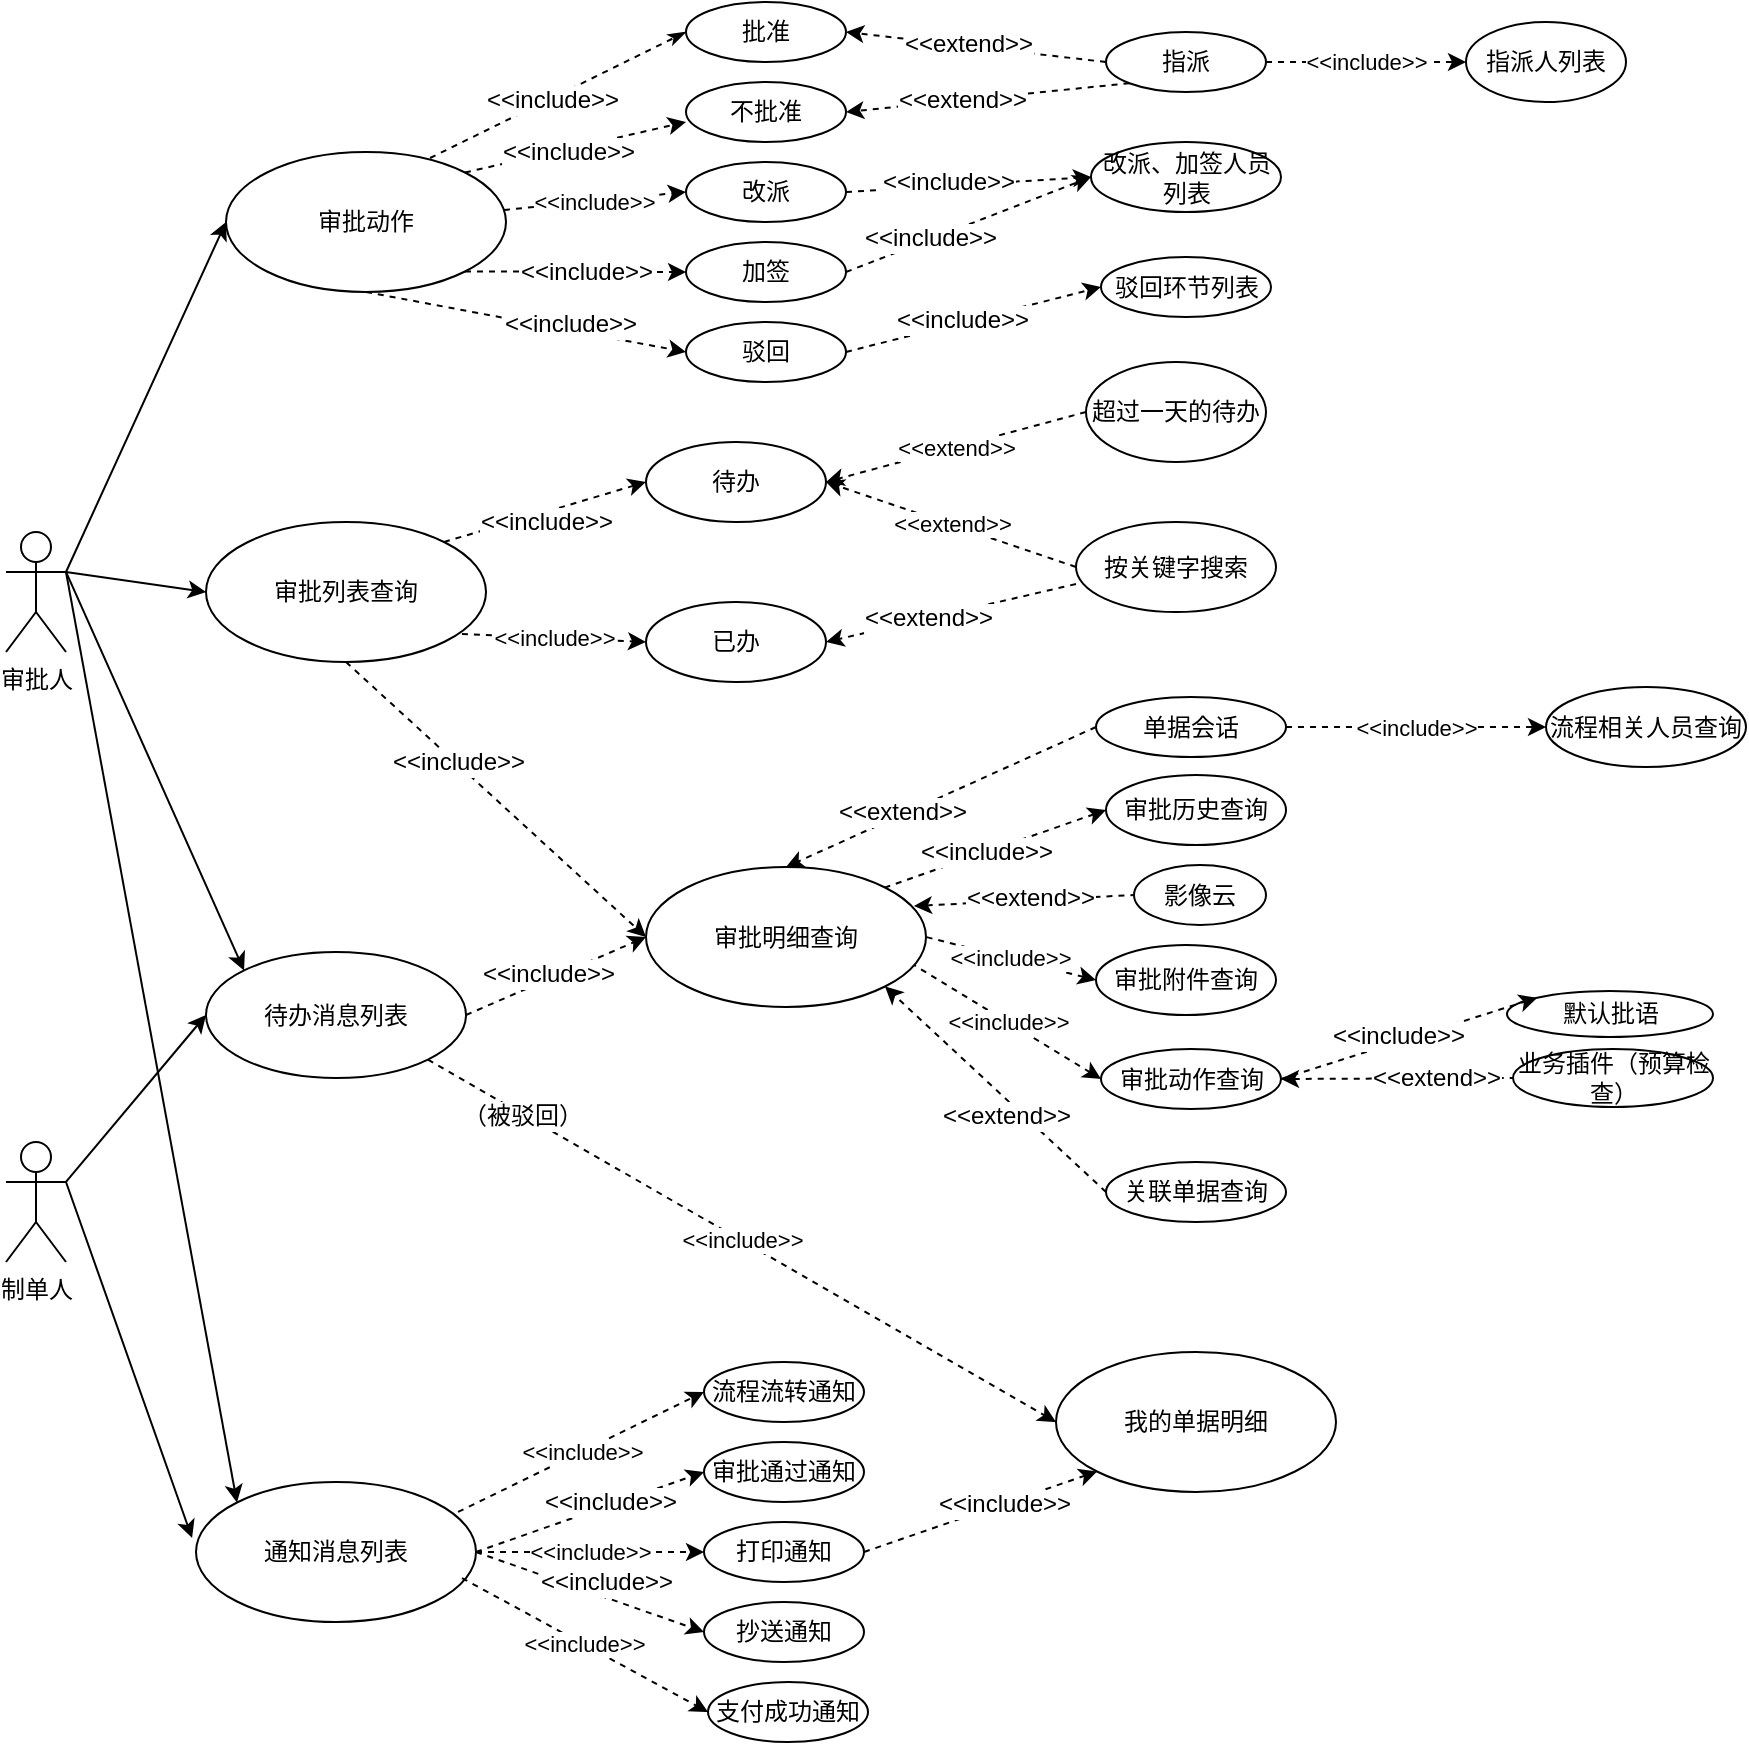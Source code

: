<mxfile version="10.9.0" type="github"><diagram id="UgguKXTJ0CuWXtZt0lWa" name="第 1 页"><mxGraphModel dx="871" dy="521" grid="1" gridSize="10" guides="1" tooltips="1" connect="1" arrows="1" fold="1" page="1" pageScale="1" pageWidth="1169" pageHeight="1654" math="0" shadow="0"><root><mxCell id="0"/><mxCell id="1" parent="0"/><mxCell id="1ihIOpJyxMMIVVrJ6Hi1-26" value="审批人" style="shape=umlActor;verticalLabelPosition=bottom;labelBackgroundColor=#ffffff;verticalAlign=top;html=1;" vertex="1" parent="1"><mxGeometry x="215" y="525" width="30" height="60" as="geometry"/></mxCell><mxCell id="1ihIOpJyxMMIVVrJ6Hi1-27" value="审批动作&lt;br&gt;" style="ellipse;whiteSpace=wrap;html=1;" vertex="1" parent="1"><mxGeometry x="325" y="335" width="140" height="70" as="geometry"/></mxCell><mxCell id="1ihIOpJyxMMIVVrJ6Hi1-32" value="批准&lt;br&gt;" style="ellipse;whiteSpace=wrap;html=1;" vertex="1" parent="1"><mxGeometry x="555" y="260" width="80" height="30" as="geometry"/></mxCell><mxCell id="1ihIOpJyxMMIVVrJ6Hi1-36" value="不批准&lt;br&gt;" style="ellipse;whiteSpace=wrap;html=1;" vertex="1" parent="1"><mxGeometry x="555" y="300" width="80" height="30" as="geometry"/></mxCell><mxCell id="1ihIOpJyxMMIVVrJ6Hi1-37" value="改派&lt;br&gt;" style="ellipse;whiteSpace=wrap;html=1;" vertex="1" parent="1"><mxGeometry x="555" y="340" width="80" height="30" as="geometry"/></mxCell><mxCell id="1ihIOpJyxMMIVVrJ6Hi1-38" value="加签&lt;br&gt;" style="ellipse;whiteSpace=wrap;html=1;" vertex="1" parent="1"><mxGeometry x="555" y="380" width="80" height="30" as="geometry"/></mxCell><mxCell id="1ihIOpJyxMMIVVrJ6Hi1-39" value="驳回&lt;br&gt;" style="ellipse;whiteSpace=wrap;html=1;" vertex="1" parent="1"><mxGeometry x="555" y="420" width="80" height="30" as="geometry"/></mxCell><mxCell id="1ihIOpJyxMMIVVrJ6Hi1-46" value="" style="endArrow=classic;html=1;strokeColor=#000000;entryX=0;entryY=0.5;entryDx=0;entryDy=0;exitX=1;exitY=0.333;exitDx=0;exitDy=0;exitPerimeter=0;" edge="1" parent="1" source="1ihIOpJyxMMIVVrJ6Hi1-26" target="1ihIOpJyxMMIVVrJ6Hi1-27"><mxGeometry width="50" height="50" relative="1" as="geometry"><mxPoint x="245" y="450" as="sourcePoint"/><mxPoint x="345" y="340" as="targetPoint"/></mxGeometry></mxCell><mxCell id="1ihIOpJyxMMIVVrJ6Hi1-48" value="" style="endArrow=classicThin;dashed=1;html=1;strokeColor=#000000;exitX=0.729;exitY=0.043;exitDx=0;exitDy=0;exitPerimeter=0;entryX=0;entryY=0.5;entryDx=0;entryDy=0;endFill=1;" edge="1" parent="1" source="1ihIOpJyxMMIVVrJ6Hi1-27" target="1ihIOpJyxMMIVVrJ6Hi1-32"><mxGeometry width="50" height="50" relative="1" as="geometry"><mxPoint x="485" y="325" as="sourcePoint"/><mxPoint x="535" y="275" as="targetPoint"/></mxGeometry></mxCell><mxCell id="1ihIOpJyxMMIVVrJ6Hi1-49" value="&amp;lt;&amp;lt;include&amp;gt;&amp;gt;" style="text;html=1;resizable=0;points=[];align=center;verticalAlign=middle;labelBackgroundColor=#ffffff;" vertex="1" connectable="0" parent="1ihIOpJyxMMIVVrJ6Hi1-48"><mxGeometry x="-0.054" y="-1" relative="1" as="geometry"><mxPoint as="offset"/></mxGeometry></mxCell><mxCell id="1ihIOpJyxMMIVVrJ6Hi1-53" value="" style="endArrow=classic;dashed=1;html=1;strokeColor=#000000;exitX=1;exitY=0;exitDx=0;exitDy=0;endFill=1;" edge="1" parent="1" source="1ihIOpJyxMMIVVrJ6Hi1-27"><mxGeometry width="50" height="50" relative="1" as="geometry"><mxPoint x="505" y="370" as="sourcePoint"/><mxPoint x="555" y="320" as="targetPoint"/></mxGeometry></mxCell><mxCell id="1ihIOpJyxMMIVVrJ6Hi1-54" value="&amp;lt;&amp;lt;include&amp;gt;&amp;gt;" style="text;html=1;resizable=0;points=[];align=center;verticalAlign=middle;labelBackgroundColor=#ffffff;" vertex="1" connectable="0" parent="1ihIOpJyxMMIVVrJ6Hi1-53"><mxGeometry x="-0.073" y="-1" relative="1" as="geometry"><mxPoint as="offset"/></mxGeometry></mxCell><mxCell id="1ihIOpJyxMMIVVrJ6Hi1-55" value="&lt;span&gt;&amp;lt;&amp;lt;include&amp;gt;&amp;gt;&lt;/span&gt;" style="endArrow=classic;dashed=1;html=1;strokeColor=#000000;exitX=0.993;exitY=0.414;exitDx=0;exitDy=0;exitPerimeter=0;entryX=0;entryY=0.5;entryDx=0;entryDy=0;entryPerimeter=0;endFill=1;" edge="1" parent="1" source="1ihIOpJyxMMIVVrJ6Hi1-27" target="1ihIOpJyxMMIVVrJ6Hi1-37"><mxGeometry width="50" height="50" relative="1" as="geometry"><mxPoint x="485" y="395" as="sourcePoint"/><mxPoint x="535" y="345" as="targetPoint"/></mxGeometry></mxCell><mxCell id="1ihIOpJyxMMIVVrJ6Hi1-57" value="" style="endArrow=classic;dashed=1;html=1;strokeColor=#000000;exitX=1;exitY=1;exitDx=0;exitDy=0;entryX=0;entryY=0.5;entryDx=0;entryDy=0;endFill=1;" edge="1" parent="1" source="1ihIOpJyxMMIVVrJ6Hi1-27" target="1ihIOpJyxMMIVVrJ6Hi1-38"><mxGeometry width="50" height="50" relative="1" as="geometry"><mxPoint x="485" y="430" as="sourcePoint"/><mxPoint x="535" y="380" as="targetPoint"/></mxGeometry></mxCell><mxCell id="1ihIOpJyxMMIVVrJ6Hi1-58" value="&amp;lt;&amp;lt;include&amp;gt;&amp;gt;" style="text;html=1;resizable=0;points=[];align=center;verticalAlign=middle;labelBackgroundColor=#ffffff;" vertex="1" connectable="0" parent="1ihIOpJyxMMIVVrJ6Hi1-57"><mxGeometry x="0.369" y="4" relative="1" as="geometry"><mxPoint x="-15" y="4" as="offset"/></mxGeometry></mxCell><mxCell id="1ihIOpJyxMMIVVrJ6Hi1-60" value="" style="endArrow=classic;dashed=1;html=1;strokeColor=#000000;exitX=0.5;exitY=1;exitDx=0;exitDy=0;entryX=0;entryY=0.5;entryDx=0;entryDy=0;endFill=1;" edge="1" parent="1" source="1ihIOpJyxMMIVVrJ6Hi1-27" target="1ihIOpJyxMMIVVrJ6Hi1-39"><mxGeometry width="50" height="50" relative="1" as="geometry"><mxPoint x="465" y="470" as="sourcePoint"/><mxPoint x="515" y="420" as="targetPoint"/></mxGeometry></mxCell><mxCell id="1ihIOpJyxMMIVVrJ6Hi1-61" value="&amp;lt;&amp;lt;include&amp;gt;&amp;gt;" style="text;html=1;resizable=0;points=[];align=center;verticalAlign=middle;labelBackgroundColor=#ffffff;" vertex="1" connectable="0" parent="1ihIOpJyxMMIVVrJ6Hi1-60"><mxGeometry x="0.268" y="3" relative="1" as="geometry"><mxPoint as="offset"/></mxGeometry></mxCell><mxCell id="1ihIOpJyxMMIVVrJ6Hi1-62" value="指派&lt;br&gt;" style="ellipse;whiteSpace=wrap;html=1;" vertex="1" parent="1"><mxGeometry x="765" y="275" width="80" height="30" as="geometry"/></mxCell><mxCell id="1ihIOpJyxMMIVVrJ6Hi1-65" value="" style="endArrow=classic;dashed=1;html=1;strokeColor=#000000;entryX=1;entryY=0.5;entryDx=0;entryDy=0;exitX=0;exitY=0.5;exitDx=0;exitDy=0;endFill=1;" edge="1" parent="1" source="1ihIOpJyxMMIVVrJ6Hi1-62" target="1ihIOpJyxMMIVVrJ6Hi1-32"><mxGeometry width="50" height="50" relative="1" as="geometry"><mxPoint x="675" y="330" as="sourcePoint"/><mxPoint x="725" y="280" as="targetPoint"/></mxGeometry></mxCell><mxCell id="1ihIOpJyxMMIVVrJ6Hi1-66" value="&amp;lt;&amp;lt;extend&amp;gt;&amp;gt;" style="text;html=1;resizable=0;points=[];align=center;verticalAlign=middle;labelBackgroundColor=#ffffff;" vertex="1" connectable="0" parent="1ihIOpJyxMMIVVrJ6Hi1-65"><mxGeometry x="0.063" y="-1" relative="1" as="geometry"><mxPoint as="offset"/></mxGeometry></mxCell><mxCell id="1ihIOpJyxMMIVVrJ6Hi1-67" value="" style="endArrow=classic;dashed=1;html=1;strokeColor=#000000;entryX=1;entryY=0.5;entryDx=0;entryDy=0;exitX=0;exitY=1;exitDx=0;exitDy=0;endFill=1;" edge="1" parent="1" source="1ihIOpJyxMMIVVrJ6Hi1-62" target="1ihIOpJyxMMIVVrJ6Hi1-36"><mxGeometry width="50" height="50" relative="1" as="geometry"><mxPoint x="735" y="430" as="sourcePoint"/><mxPoint x="785" y="380" as="targetPoint"/></mxGeometry></mxCell><mxCell id="1ihIOpJyxMMIVVrJ6Hi1-68" value="&amp;lt;&amp;lt;extend&amp;gt;&amp;gt;" style="text;html=1;resizable=0;points=[];align=center;verticalAlign=middle;labelBackgroundColor=#ffffff;" vertex="1" connectable="0" parent="1ihIOpJyxMMIVVrJ6Hi1-67"><mxGeometry x="0.183" relative="1" as="geometry"><mxPoint as="offset"/></mxGeometry></mxCell><mxCell id="1ihIOpJyxMMIVVrJ6Hi1-69" value="审批列表查询" style="ellipse;whiteSpace=wrap;html=1;" vertex="1" parent="1"><mxGeometry x="315" y="520" width="140" height="70" as="geometry"/></mxCell><mxCell id="1ihIOpJyxMMIVVrJ6Hi1-70" value="审批明细查询" style="ellipse;whiteSpace=wrap;html=1;" vertex="1" parent="1"><mxGeometry x="535" y="692.5" width="140" height="70" as="geometry"/></mxCell><mxCell id="1ihIOpJyxMMIVVrJ6Hi1-71" value="审批历史查询" style="ellipse;whiteSpace=wrap;html=1;" vertex="1" parent="1"><mxGeometry x="765" y="646.5" width="90" height="35" as="geometry"/></mxCell><mxCell id="1ihIOpJyxMMIVVrJ6Hi1-72" value="审批附件查询" style="ellipse;whiteSpace=wrap;html=1;" vertex="1" parent="1"><mxGeometry x="760" y="731.5" width="90" height="35" as="geometry"/></mxCell><mxCell id="1ihIOpJyxMMIVVrJ6Hi1-73" value="审批动作查询" style="ellipse;whiteSpace=wrap;html=1;" vertex="1" parent="1"><mxGeometry x="762.5" y="783.5" width="90" height="30" as="geometry"/></mxCell><mxCell id="1ihIOpJyxMMIVVrJ6Hi1-74" value="" style="endArrow=classic;html=1;strokeColor=#000000;entryX=0;entryY=0.5;entryDx=0;entryDy=0;exitX=1;exitY=0.333;exitDx=0;exitDy=0;exitPerimeter=0;" edge="1" parent="1" source="1ihIOpJyxMMIVVrJ6Hi1-26" target="1ihIOpJyxMMIVVrJ6Hi1-69"><mxGeometry width="50" height="50" relative="1" as="geometry"><mxPoint x="245" y="550" as="sourcePoint"/><mxPoint x="315" y="460" as="targetPoint"/></mxGeometry></mxCell><mxCell id="1ihIOpJyxMMIVVrJ6Hi1-77" value="" style="endArrow=none;dashed=1;html=1;strokeColor=#000000;entryX=1;entryY=0;entryDx=0;entryDy=0;exitX=0;exitY=0.5;exitDx=0;exitDy=0;endFill=0;startArrow=classic;startFill=1;" edge="1" parent="1" source="1ihIOpJyxMMIVVrJ6Hi1-71" target="1ihIOpJyxMMIVVrJ6Hi1-70"><mxGeometry width="50" height="50" relative="1" as="geometry"><mxPoint x="705" y="742.5" as="sourcePoint"/><mxPoint x="755" y="692.5" as="targetPoint"/></mxGeometry></mxCell><mxCell id="1ihIOpJyxMMIVVrJ6Hi1-78" value="&amp;lt;&amp;lt;include&amp;gt;&amp;gt;" style="text;html=1;resizable=0;points=[];align=center;verticalAlign=middle;labelBackgroundColor=#ffffff;" vertex="1" connectable="0" parent="1ihIOpJyxMMIVVrJ6Hi1-77"><mxGeometry x="-0.354" y="-1" relative="1" as="geometry"><mxPoint x="-24" y="9" as="offset"/></mxGeometry></mxCell><mxCell id="1ihIOpJyxMMIVVrJ6Hi1-79" value="&amp;lt;&amp;lt;include&amp;gt;&amp;gt;" style="endArrow=none;dashed=1;html=1;strokeColor=#000000;entryX=1;entryY=0.5;entryDx=0;entryDy=0;exitX=0;exitY=0.5;exitDx=0;exitDy=0;endFill=0;startArrow=classic;startFill=1;" edge="1" parent="1" source="1ihIOpJyxMMIVVrJ6Hi1-72" target="1ihIOpJyxMMIVVrJ6Hi1-70"><mxGeometry width="50" height="50" relative="1" as="geometry"><mxPoint x="715" y="822.5" as="sourcePoint"/><mxPoint x="765" y="772.5" as="targetPoint"/></mxGeometry></mxCell><mxCell id="1ihIOpJyxMMIVVrJ6Hi1-80" value="&amp;lt;&amp;lt;include&amp;gt;&amp;gt;" style="endArrow=none;dashed=1;html=1;strokeColor=#000000;entryX=0.957;entryY=0.7;entryDx=0;entryDy=0;entryPerimeter=0;exitX=0;exitY=0.5;exitDx=0;exitDy=0;endFill=0;startArrow=classic;startFill=1;" edge="1" parent="1" source="1ihIOpJyxMMIVVrJ6Hi1-73" target="1ihIOpJyxMMIVVrJ6Hi1-70"><mxGeometry width="50" height="50" relative="1" as="geometry"><mxPoint x="685" y="812.5" as="sourcePoint"/><mxPoint x="735" y="762.5" as="targetPoint"/></mxGeometry></mxCell><mxCell id="1ihIOpJyxMMIVVrJ6Hi1-81" value="待办" style="ellipse;whiteSpace=wrap;html=1;" vertex="1" parent="1"><mxGeometry x="535" y="480" width="90" height="40" as="geometry"/></mxCell><mxCell id="1ihIOpJyxMMIVVrJ6Hi1-82" value="已办" style="ellipse;whiteSpace=wrap;html=1;" vertex="1" parent="1"><mxGeometry x="535" y="560" width="90" height="40" as="geometry"/></mxCell><mxCell id="1ihIOpJyxMMIVVrJ6Hi1-84" value="" style="endArrow=classic;dashed=1;html=1;strokeColor=#000000;entryX=0;entryY=0.5;entryDx=0;entryDy=0;endFill=1;" edge="1" parent="1" target="1ihIOpJyxMMIVVrJ6Hi1-81"><mxGeometry width="50" height="50" relative="1" as="geometry"><mxPoint x="434" y="530" as="sourcePoint"/><mxPoint x="515" y="510" as="targetPoint"/></mxGeometry></mxCell><mxCell id="1ihIOpJyxMMIVVrJ6Hi1-85" value="&amp;lt;&amp;lt;include&amp;gt;&amp;gt;" style="text;html=1;resizable=0;points=[];align=center;verticalAlign=middle;labelBackgroundColor=#ffffff;" vertex="1" connectable="0" parent="1ihIOpJyxMMIVVrJ6Hi1-84"><mxGeometry x="0.207" relative="1" as="geometry"><mxPoint x="-10.5" y="8" as="offset"/></mxGeometry></mxCell><mxCell id="1ihIOpJyxMMIVVrJ6Hi1-86" value="&amp;lt;&amp;lt;include&amp;gt;&amp;gt;" style="endArrow=classic;dashed=1;html=1;strokeColor=#000000;entryX=0;entryY=0.5;entryDx=0;entryDy=0;exitX=0.914;exitY=0.8;exitDx=0;exitDy=0;exitPerimeter=0;endFill=1;" edge="1" parent="1" source="1ihIOpJyxMMIVVrJ6Hi1-69" target="1ihIOpJyxMMIVVrJ6Hi1-82"><mxGeometry width="50" height="50" relative="1" as="geometry"><mxPoint x="455" y="620" as="sourcePoint"/><mxPoint x="505" y="570" as="targetPoint"/></mxGeometry></mxCell><mxCell id="1ihIOpJyxMMIVVrJ6Hi1-87" value="超过一天的待办" style="ellipse;whiteSpace=wrap;html=1;" vertex="1" parent="1"><mxGeometry x="755" y="440" width="90" height="50" as="geometry"/></mxCell><mxCell id="1ihIOpJyxMMIVVrJ6Hi1-88" value="&amp;lt;&amp;lt;extend&amp;gt;&amp;gt;" style="endArrow=classic;dashed=1;html=1;strokeColor=#000000;entryX=1;entryY=0.5;entryDx=0;entryDy=0;exitX=0;exitY=0.5;exitDx=0;exitDy=0;endFill=1;" edge="1" parent="1" source="1ihIOpJyxMMIVVrJ6Hi1-87" target="1ihIOpJyxMMIVVrJ6Hi1-81"><mxGeometry width="50" height="50" relative="1" as="geometry"><mxPoint x="635" y="530" as="sourcePoint"/><mxPoint x="685" y="480" as="targetPoint"/></mxGeometry></mxCell><mxCell id="1ihIOpJyxMMIVVrJ6Hi1-89" value="按关键字搜索" style="ellipse;whiteSpace=wrap;html=1;" vertex="1" parent="1"><mxGeometry x="750" y="520" width="100" height="45" as="geometry"/></mxCell><mxCell id="1ihIOpJyxMMIVVrJ6Hi1-90" value="&amp;lt;&amp;lt;extend&amp;gt;&amp;gt;" style="endArrow=classic;dashed=1;html=1;strokeColor=#000000;entryX=1;entryY=0.5;entryDx=0;entryDy=0;exitX=0;exitY=0.5;exitDx=0;exitDy=0;endFill=1;" edge="1" parent="1" source="1ihIOpJyxMMIVVrJ6Hi1-89" target="1ihIOpJyxMMIVVrJ6Hi1-81"><mxGeometry width="50" height="50" relative="1" as="geometry"><mxPoint x="665" y="590" as="sourcePoint"/><mxPoint x="715" y="540" as="targetPoint"/></mxGeometry></mxCell><mxCell id="1ihIOpJyxMMIVVrJ6Hi1-91" value="" style="endArrow=classic;dashed=1;html=1;strokeColor=#000000;entryX=1;entryY=0.5;entryDx=0;entryDy=0;exitX=0;exitY=0.689;exitDx=0;exitDy=0;exitPerimeter=0;endFill=1;" edge="1" parent="1" source="1ihIOpJyxMMIVVrJ6Hi1-89" target="1ihIOpJyxMMIVVrJ6Hi1-82"><mxGeometry width="50" height="50" relative="1" as="geometry"><mxPoint x="675" y="610" as="sourcePoint"/><mxPoint x="725" y="560" as="targetPoint"/></mxGeometry></mxCell><mxCell id="1ihIOpJyxMMIVVrJ6Hi1-92" value="&amp;lt;&amp;lt;extend&amp;gt;&amp;gt;" style="text;html=1;resizable=0;points=[];align=center;verticalAlign=middle;labelBackgroundColor=#ffffff;" vertex="1" connectable="0" parent="1ihIOpJyxMMIVVrJ6Hi1-91"><mxGeometry x="0.195" y="-1" relative="1" as="geometry"><mxPoint as="offset"/></mxGeometry></mxCell><mxCell id="1ihIOpJyxMMIVVrJ6Hi1-93" value="关联单据查询" style="ellipse;whiteSpace=wrap;html=1;" vertex="1" parent="1"><mxGeometry x="765" y="840" width="90" height="30" as="geometry"/></mxCell><mxCell id="1ihIOpJyxMMIVVrJ6Hi1-94" value="" style="endArrow=classic;dashed=1;html=1;strokeColor=#000000;entryX=1;entryY=1;entryDx=0;entryDy=0;exitX=0;exitY=0.5;exitDx=0;exitDy=0;endFill=1;" edge="1" parent="1" source="1ihIOpJyxMMIVVrJ6Hi1-93" target="1ihIOpJyxMMIVVrJ6Hi1-70"><mxGeometry width="50" height="50" relative="1" as="geometry"><mxPoint x="675" y="827.5" as="sourcePoint"/><mxPoint x="725" y="777.5" as="targetPoint"/></mxGeometry></mxCell><mxCell id="1ihIOpJyxMMIVVrJ6Hi1-95" value="&amp;lt;&amp;lt;extend&amp;gt;&amp;gt;" style="text;html=1;resizable=0;points=[];align=center;verticalAlign=middle;labelBackgroundColor=#ffffff;" vertex="1" connectable="0" parent="1ihIOpJyxMMIVVrJ6Hi1-94"><mxGeometry x="-0.39" relative="1" as="geometry"><mxPoint x="-16.5" y="-7" as="offset"/></mxGeometry></mxCell><mxCell id="1ihIOpJyxMMIVVrJ6Hi1-96" value="单据会话" style="ellipse;whiteSpace=wrap;html=1;" vertex="1" parent="1"><mxGeometry x="760" y="607.5" width="95" height="30" as="geometry"/></mxCell><mxCell id="1ihIOpJyxMMIVVrJ6Hi1-97" value="" style="endArrow=classic;dashed=1;html=1;strokeColor=#000000;entryX=0.5;entryY=0;entryDx=0;entryDy=0;exitX=0;exitY=0.5;exitDx=0;exitDy=0;endFill=1;" edge="1" parent="1" source="1ihIOpJyxMMIVVrJ6Hi1-96" target="1ihIOpJyxMMIVVrJ6Hi1-70"><mxGeometry width="50" height="50" relative="1" as="geometry"><mxPoint x="675" y="657.5" as="sourcePoint"/><mxPoint x="725" y="607.5" as="targetPoint"/></mxGeometry></mxCell><mxCell id="1ihIOpJyxMMIVVrJ6Hi1-98" value="&amp;lt;&amp;lt;extend&amp;gt;&amp;gt;" style="text;html=1;resizable=0;points=[];align=center;verticalAlign=middle;labelBackgroundColor=#ffffff;" vertex="1" connectable="0" parent="1ihIOpJyxMMIVVrJ6Hi1-97"><mxGeometry x="0.248" y="-1" relative="1" as="geometry"><mxPoint as="offset"/></mxGeometry></mxCell><mxCell id="1ihIOpJyxMMIVVrJ6Hi1-99" value="制单人" style="shape=umlActor;verticalLabelPosition=bottom;labelBackgroundColor=#ffffff;verticalAlign=top;html=1;" vertex="1" parent="1"><mxGeometry x="215" y="830" width="30" height="60" as="geometry"/></mxCell><mxCell id="1ihIOpJyxMMIVVrJ6Hi1-100" value="待办消息列表" style="ellipse;whiteSpace=wrap;html=1;" vertex="1" parent="1"><mxGeometry x="315" y="735" width="130" height="63" as="geometry"/></mxCell><mxCell id="1ihIOpJyxMMIVVrJ6Hi1-101" value="" style="endArrow=classic;html=1;strokeColor=#000000;entryX=0;entryY=0;entryDx=0;entryDy=0;exitX=1;exitY=0.333;exitDx=0;exitDy=0;exitPerimeter=0;" edge="1" parent="1" source="1ihIOpJyxMMIVVrJ6Hi1-26" target="1ihIOpJyxMMIVVrJ6Hi1-100"><mxGeometry width="50" height="50" relative="1" as="geometry"><mxPoint x="275" y="640" as="sourcePoint"/><mxPoint x="325" y="590" as="targetPoint"/></mxGeometry></mxCell><mxCell id="1ihIOpJyxMMIVVrJ6Hi1-102" value="通知消息列表" style="ellipse;whiteSpace=wrap;html=1;" vertex="1" parent="1"><mxGeometry x="310" y="1000" width="140" height="70" as="geometry"/></mxCell><mxCell id="1ihIOpJyxMMIVVrJ6Hi1-105" value="" style="endArrow=classic;dashed=1;html=1;strokeColor=#000000;entryX=0;entryY=0.5;entryDx=0;entryDy=0;exitX=0.5;exitY=1;exitDx=0;exitDy=0;endFill=1;" edge="1" parent="1" source="1ihIOpJyxMMIVVrJ6Hi1-69" target="1ihIOpJyxMMIVVrJ6Hi1-70"><mxGeometry width="50" height="50" relative="1" as="geometry"><mxPoint x="425" y="700" as="sourcePoint"/><mxPoint x="475" y="650" as="targetPoint"/></mxGeometry></mxCell><mxCell id="1ihIOpJyxMMIVVrJ6Hi1-107" value="&amp;lt;&amp;lt;include&amp;gt;&amp;gt;" style="text;html=1;resizable=0;points=[];align=center;verticalAlign=middle;labelBackgroundColor=#ffffff;" vertex="1" connectable="0" parent="1ihIOpJyxMMIVVrJ6Hi1-105"><mxGeometry x="-0.263" y="1" relative="1" as="geometry"><mxPoint as="offset"/></mxGeometry></mxCell><mxCell id="1ihIOpJyxMMIVVrJ6Hi1-106" value="" style="endArrow=classic;dashed=1;html=1;strokeColor=#000000;entryX=0;entryY=0.5;entryDx=0;entryDy=0;exitX=1;exitY=0.5;exitDx=0;exitDy=0;endFill=1;" edge="1" parent="1" source="1ihIOpJyxMMIVVrJ6Hi1-100" target="1ihIOpJyxMMIVVrJ6Hi1-70"><mxGeometry width="50" height="50" relative="1" as="geometry"><mxPoint x="385" y="720" as="sourcePoint"/><mxPoint x="435" y="670" as="targetPoint"/></mxGeometry></mxCell><mxCell id="1ihIOpJyxMMIVVrJ6Hi1-108" value="&amp;lt;&amp;lt;include&amp;gt;&amp;gt;" style="text;html=1;resizable=0;points=[];align=center;verticalAlign=middle;labelBackgroundColor=#ffffff;" vertex="1" connectable="0" parent="1ihIOpJyxMMIVVrJ6Hi1-106"><mxGeometry x="-0.063" y="3" relative="1" as="geometry"><mxPoint as="offset"/></mxGeometry></mxCell><mxCell id="1ihIOpJyxMMIVVrJ6Hi1-109" value="" style="endArrow=classic;html=1;strokeColor=#000000;entryX=0;entryY=0.5;entryDx=0;entryDy=0;exitX=1;exitY=0.333;exitDx=0;exitDy=0;exitPerimeter=0;" edge="1" parent="1" source="1ihIOpJyxMMIVVrJ6Hi1-99" target="1ihIOpJyxMMIVVrJ6Hi1-100"><mxGeometry width="50" height="50" relative="1" as="geometry"><mxPoint x="265" y="850" as="sourcePoint"/><mxPoint x="315" y="800" as="targetPoint"/></mxGeometry></mxCell><mxCell id="1ihIOpJyxMMIVVrJ6Hi1-110" value="" style="endArrow=classic;html=1;strokeColor=#000000;entryX=-0.014;entryY=0.4;entryDx=0;entryDy=0;entryPerimeter=0;exitX=1;exitY=0.333;exitDx=0;exitDy=0;exitPerimeter=0;" edge="1" parent="1" source="1ihIOpJyxMMIVVrJ6Hi1-99" target="1ihIOpJyxMMIVVrJ6Hi1-102"><mxGeometry width="50" height="50" relative="1" as="geometry"><mxPoint x="265" y="890" as="sourcePoint"/><mxPoint x="315" y="840" as="targetPoint"/></mxGeometry></mxCell><mxCell id="1ihIOpJyxMMIVVrJ6Hi1-111" value="流程流转通知" style="ellipse;whiteSpace=wrap;html=1;" vertex="1" parent="1"><mxGeometry x="564" y="940" width="80" height="30" as="geometry"/></mxCell><mxCell id="1ihIOpJyxMMIVVrJ6Hi1-116" value="审批通过通知" style="ellipse;whiteSpace=wrap;html=1;" vertex="1" parent="1"><mxGeometry x="564" y="980" width="80" height="30" as="geometry"/></mxCell><mxCell id="1ihIOpJyxMMIVVrJ6Hi1-117" value="打印通知" style="ellipse;whiteSpace=wrap;html=1;" vertex="1" parent="1"><mxGeometry x="564" y="1020" width="80" height="30" as="geometry"/></mxCell><mxCell id="1ihIOpJyxMMIVVrJ6Hi1-118" value="抄送通知" style="ellipse;whiteSpace=wrap;html=1;" vertex="1" parent="1"><mxGeometry x="564" y="1060" width="80" height="30" as="geometry"/></mxCell><mxCell id="1ihIOpJyxMMIVVrJ6Hi1-119" value="支付成功通知" style="ellipse;whiteSpace=wrap;html=1;" vertex="1" parent="1"><mxGeometry x="566" y="1100" width="80" height="30" as="geometry"/></mxCell><mxCell id="1ihIOpJyxMMIVVrJ6Hi1-120" value="我的单据明细" style="ellipse;whiteSpace=wrap;html=1;" vertex="1" parent="1"><mxGeometry x="740" y="935" width="140" height="70" as="geometry"/></mxCell><mxCell id="1ihIOpJyxMMIVVrJ6Hi1-121" value="&amp;lt;&amp;lt;include&amp;gt;&amp;gt;" style="endArrow=classic;dashed=1;html=1;strokeColor=#000000;entryX=0;entryY=0.5;entryDx=0;entryDy=0;exitX=1;exitY=1;exitDx=0;exitDy=0;endFill=1;" edge="1" parent="1" source="1ihIOpJyxMMIVVrJ6Hi1-100" target="1ihIOpJyxMMIVVrJ6Hi1-120"><mxGeometry width="50" height="50" relative="1" as="geometry"><mxPoint x="445" y="860" as="sourcePoint"/><mxPoint x="495" y="810" as="targetPoint"/></mxGeometry></mxCell><mxCell id="1ihIOpJyxMMIVVrJ6Hi1-131" value="（被驳回）" style="text;html=1;resizable=0;points=[];align=center;verticalAlign=middle;labelBackgroundColor=#ffffff;" vertex="1" connectable="0" parent="1ihIOpJyxMMIVVrJ6Hi1-121"><mxGeometry x="-0.788" relative="1" as="geometry"><mxPoint x="13" y="8.5" as="offset"/></mxGeometry></mxCell><mxCell id="1ihIOpJyxMMIVVrJ6Hi1-122" value="&amp;lt;&amp;lt;include&amp;gt;&amp;gt;" style="endArrow=classic;dashed=1;html=1;strokeColor=#000000;entryX=0;entryY=0.5;entryDx=0;entryDy=0;exitX=0.936;exitY=0.214;exitDx=0;exitDy=0;exitPerimeter=0;endFill=1;" edge="1" parent="1" source="1ihIOpJyxMMIVVrJ6Hi1-102" target="1ihIOpJyxMMIVVrJ6Hi1-111"><mxGeometry width="50" height="50" relative="1" as="geometry"><mxPoint x="475" y="1030" as="sourcePoint"/><mxPoint x="525" y="980" as="targetPoint"/></mxGeometry></mxCell><mxCell id="1ihIOpJyxMMIVVrJ6Hi1-123" value="" style="endArrow=classic;dashed=1;html=1;strokeColor=#000000;entryX=0;entryY=0.5;entryDx=0;entryDy=0;exitX=1;exitY=0.5;exitDx=0;exitDy=0;endFill=1;" edge="1" parent="1" source="1ihIOpJyxMMIVVrJ6Hi1-102" target="1ihIOpJyxMMIVVrJ6Hi1-116"><mxGeometry width="50" height="50" relative="1" as="geometry"><mxPoint x="495" y="1060" as="sourcePoint"/><mxPoint x="545" y="1010" as="targetPoint"/></mxGeometry></mxCell><mxCell id="1ihIOpJyxMMIVVrJ6Hi1-124" value="&amp;lt;&amp;lt;include&amp;gt;&amp;gt;" style="text;html=1;resizable=0;points=[];align=center;verticalAlign=middle;labelBackgroundColor=#ffffff;" vertex="1" connectable="0" parent="1ihIOpJyxMMIVVrJ6Hi1-123"><mxGeometry x="0.184" y="1" relative="1" as="geometry"><mxPoint y="-1" as="offset"/></mxGeometry></mxCell><mxCell id="1ihIOpJyxMMIVVrJ6Hi1-125" value="&amp;lt;&amp;lt;include&amp;gt;&amp;gt;" style="endArrow=classic;dashed=1;html=1;strokeColor=#000000;entryX=0;entryY=0.5;entryDx=0;entryDy=0;exitX=1;exitY=0.5;exitDx=0;exitDy=0;endFill=1;" edge="1" parent="1" source="1ihIOpJyxMMIVVrJ6Hi1-102" target="1ihIOpJyxMMIVVrJ6Hi1-117"><mxGeometry width="50" height="50" relative="1" as="geometry"><mxPoint x="485" y="1080" as="sourcePoint"/><mxPoint x="535" y="1030" as="targetPoint"/></mxGeometry></mxCell><mxCell id="1ihIOpJyxMMIVVrJ6Hi1-126" value="" style="endArrow=classic;dashed=1;html=1;strokeColor=#000000;entryX=0;entryY=0.5;entryDx=0;entryDy=0;exitX=1;exitY=0.5;exitDx=0;exitDy=0;endFill=1;" edge="1" parent="1" source="1ihIOpJyxMMIVVrJ6Hi1-102" target="1ihIOpJyxMMIVVrJ6Hi1-118"><mxGeometry width="50" height="50" relative="1" as="geometry"><mxPoint x="475" y="1110" as="sourcePoint"/><mxPoint x="525" y="1060" as="targetPoint"/></mxGeometry></mxCell><mxCell id="1ihIOpJyxMMIVVrJ6Hi1-127" value="&amp;lt;&amp;lt;include&amp;gt;&amp;gt;" style="text;html=1;resizable=0;points=[];align=center;verticalAlign=middle;labelBackgroundColor=#ffffff;" vertex="1" connectable="0" parent="1ihIOpJyxMMIVVrJ6Hi1-126"><mxGeometry x="0.423" y="3" relative="1" as="geometry"><mxPoint x="-17" y="-10.5" as="offset"/></mxGeometry></mxCell><mxCell id="1ihIOpJyxMMIVVrJ6Hi1-128" value="&amp;lt;&amp;lt;include&amp;gt;&amp;gt;" style="endArrow=classic;dashed=1;html=1;strokeColor=#000000;entryX=0;entryY=0.5;entryDx=0;entryDy=0;exitX=0.95;exitY=0.686;exitDx=0;exitDy=0;exitPerimeter=0;endFill=1;" edge="1" parent="1" source="1ihIOpJyxMMIVVrJ6Hi1-102" target="1ihIOpJyxMMIVVrJ6Hi1-119"><mxGeometry width="50" height="50" relative="1" as="geometry"><mxPoint x="465" y="1120" as="sourcePoint"/><mxPoint x="515" y="1070" as="targetPoint"/></mxGeometry></mxCell><mxCell id="1ihIOpJyxMMIVVrJ6Hi1-129" value="" style="endArrow=classic;dashed=1;html=1;strokeColor=#000000;entryX=0;entryY=1;entryDx=0;entryDy=0;exitX=1;exitY=0.5;exitDx=0;exitDy=0;endFill=1;" edge="1" parent="1" source="1ihIOpJyxMMIVVrJ6Hi1-117" target="1ihIOpJyxMMIVVrJ6Hi1-120"><mxGeometry width="50" height="50" relative="1" as="geometry"><mxPoint x="705" y="1060" as="sourcePoint"/><mxPoint x="755" y="1010" as="targetPoint"/></mxGeometry></mxCell><mxCell id="1ihIOpJyxMMIVVrJ6Hi1-130" value="&amp;lt;&amp;lt;include&amp;gt;&amp;gt;" style="text;html=1;resizable=0;points=[];align=center;verticalAlign=middle;labelBackgroundColor=#ffffff;" vertex="1" connectable="0" parent="1ihIOpJyxMMIVVrJ6Hi1-129"><mxGeometry x="0.199" relative="1" as="geometry"><mxPoint as="offset"/></mxGeometry></mxCell><mxCell id="1ihIOpJyxMMIVVrJ6Hi1-132" value="" style="endArrow=classic;html=1;strokeColor=#000000;entryX=0;entryY=0;entryDx=0;entryDy=0;exitX=1;exitY=0.333;exitDx=0;exitDy=0;exitPerimeter=0;" edge="1" parent="1" source="1ihIOpJyxMMIVVrJ6Hi1-26" target="1ihIOpJyxMMIVVrJ6Hi1-102"><mxGeometry width="50" height="50" relative="1" as="geometry"><mxPoint x="225" y="740" as="sourcePoint"/><mxPoint x="275" y="690" as="targetPoint"/></mxGeometry></mxCell><mxCell id="1ihIOpJyxMMIVVrJ6Hi1-133" value="指派人列表" style="ellipse;whiteSpace=wrap;html=1;" vertex="1" parent="1"><mxGeometry x="945" y="270" width="80" height="40" as="geometry"/></mxCell><mxCell id="1ihIOpJyxMMIVVrJ6Hi1-134" value="&amp;lt;&amp;lt;include&amp;gt;&amp;gt;" style="endArrow=classic;dashed=1;html=1;strokeColor=#000000;entryX=0;entryY=0.5;entryDx=0;entryDy=0;exitX=1;exitY=0.5;exitDx=0;exitDy=0;endFill=1;" edge="1" parent="1" source="1ihIOpJyxMMIVVrJ6Hi1-62" target="1ihIOpJyxMMIVVrJ6Hi1-133"><mxGeometry width="50" height="50" relative="1" as="geometry"><mxPoint x="865" y="320" as="sourcePoint"/><mxPoint x="915" y="270" as="targetPoint"/></mxGeometry></mxCell><mxCell id="1ihIOpJyxMMIVVrJ6Hi1-135" value="改派、加签人员列表" style="ellipse;whiteSpace=wrap;html=1;" vertex="1" parent="1"><mxGeometry x="757.5" y="330" width="95" height="35" as="geometry"/></mxCell><mxCell id="1ihIOpJyxMMIVVrJ6Hi1-136" value="" style="endArrow=classic;dashed=1;html=1;strokeColor=#000000;entryX=0;entryY=0.5;entryDx=0;entryDy=0;exitX=1;exitY=0.5;exitDx=0;exitDy=0;endFill=1;" edge="1" parent="1" source="1ihIOpJyxMMIVVrJ6Hi1-37" target="1ihIOpJyxMMIVVrJ6Hi1-135"><mxGeometry width="50" height="50" relative="1" as="geometry"><mxPoint x="675" y="390" as="sourcePoint"/><mxPoint x="725" y="340" as="targetPoint"/></mxGeometry></mxCell><mxCell id="1ihIOpJyxMMIVVrJ6Hi1-140" value="&amp;lt;&amp;lt;include&amp;gt;&amp;gt;" style="text;html=1;resizable=0;points=[];align=center;verticalAlign=middle;labelBackgroundColor=#ffffff;" vertex="1" connectable="0" parent="1ihIOpJyxMMIVVrJ6Hi1-136"><mxGeometry x="-0.169" y="2" relative="1" as="geometry"><mxPoint as="offset"/></mxGeometry></mxCell><mxCell id="1ihIOpJyxMMIVVrJ6Hi1-137" value="" style="endArrow=classic;dashed=1;html=1;strokeColor=#000000;entryX=0;entryY=0.5;entryDx=0;entryDy=0;exitX=1;exitY=0.5;exitDx=0;exitDy=0;endFill=1;" edge="1" parent="1" source="1ihIOpJyxMMIVVrJ6Hi1-38" target="1ihIOpJyxMMIVVrJ6Hi1-135"><mxGeometry width="50" height="50" relative="1" as="geometry"><mxPoint x="675" y="420" as="sourcePoint"/><mxPoint x="725" y="370" as="targetPoint"/></mxGeometry></mxCell><mxCell id="1ihIOpJyxMMIVVrJ6Hi1-141" value="&amp;lt;&amp;lt;include&amp;gt;&amp;gt;" style="text;html=1;resizable=0;points=[];align=center;verticalAlign=middle;labelBackgroundColor=#ffffff;" vertex="1" connectable="0" parent="1ihIOpJyxMMIVVrJ6Hi1-137"><mxGeometry x="-0.292" y="1" relative="1" as="geometry"><mxPoint x="-1" as="offset"/></mxGeometry></mxCell><mxCell id="1ihIOpJyxMMIVVrJ6Hi1-138" value="驳回环节列表" style="ellipse;whiteSpace=wrap;html=1;" vertex="1" parent="1"><mxGeometry x="762.5" y="387.5" width="85" height="30" as="geometry"/></mxCell><mxCell id="1ihIOpJyxMMIVVrJ6Hi1-139" value="" style="endArrow=classic;dashed=1;html=1;strokeColor=#000000;entryX=0;entryY=0.5;entryDx=0;entryDy=0;exitX=1;exitY=0.5;exitDx=0;exitDy=0;endFill=1;" edge="1" parent="1" source="1ihIOpJyxMMIVVrJ6Hi1-39" target="1ihIOpJyxMMIVVrJ6Hi1-138"><mxGeometry width="50" height="50" relative="1" as="geometry"><mxPoint x="675" y="450" as="sourcePoint"/><mxPoint x="725" y="400" as="targetPoint"/></mxGeometry></mxCell><mxCell id="1ihIOpJyxMMIVVrJ6Hi1-142" value="&amp;lt;&amp;lt;include&amp;gt;&amp;gt;" style="text;html=1;resizable=0;points=[];align=center;verticalAlign=middle;labelBackgroundColor=#ffffff;" vertex="1" connectable="0" parent="1ihIOpJyxMMIVVrJ6Hi1-139"><mxGeometry x="-0.088" y="1" relative="1" as="geometry"><mxPoint as="offset"/></mxGeometry></mxCell><mxCell id="1ihIOpJyxMMIVVrJ6Hi1-143" value="默认批语" style="ellipse;whiteSpace=wrap;html=1;" vertex="1" parent="1"><mxGeometry x="965.5" y="754.5" width="103" height="23" as="geometry"/></mxCell><mxCell id="1ihIOpJyxMMIVVrJ6Hi1-144" value="业务插件（预算检查）" style="ellipse;whiteSpace=wrap;html=1;" vertex="1" parent="1"><mxGeometry x="968.5" y="783.5" width="100" height="29" as="geometry"/></mxCell><mxCell id="1ihIOpJyxMMIVVrJ6Hi1-145" value="" style="endArrow=classic;dashed=1;html=1;strokeColor=#000000;entryX=0;entryY=0;entryDx=0;entryDy=0;exitX=1;exitY=0.5;exitDx=0;exitDy=0;endFill=1;" edge="1" parent="1" source="1ihIOpJyxMMIVVrJ6Hi1-73" target="1ihIOpJyxMMIVVrJ6Hi1-143"><mxGeometry width="50" height="50" relative="1" as="geometry"><mxPoint x="850" y="780" as="sourcePoint"/><mxPoint x="900" y="730" as="targetPoint"/></mxGeometry></mxCell><mxCell id="1ihIOpJyxMMIVVrJ6Hi1-147" value="&amp;lt;&amp;lt;include&amp;gt;&amp;gt;" style="text;html=1;resizable=0;points=[];align=center;verticalAlign=middle;labelBackgroundColor=#ffffff;" vertex="1" connectable="0" parent="1ihIOpJyxMMIVVrJ6Hi1-145"><mxGeometry x="-0.07" y="3" relative="1" as="geometry"><mxPoint as="offset"/></mxGeometry></mxCell><mxCell id="1ihIOpJyxMMIVVrJ6Hi1-146" value="" style="endArrow=none;dashed=1;html=1;strokeColor=#000000;entryX=0;entryY=0.5;entryDx=0;entryDy=0;exitX=1;exitY=0.5;exitDx=0;exitDy=0;startArrow=classic;startFill=1;" edge="1" parent="1" source="1ihIOpJyxMMIVVrJ6Hi1-73" target="1ihIOpJyxMMIVVrJ6Hi1-144"><mxGeometry width="50" height="50" relative="1" as="geometry"><mxPoint x="860" y="830" as="sourcePoint"/><mxPoint x="910" y="780" as="targetPoint"/></mxGeometry></mxCell><mxCell id="1ihIOpJyxMMIVVrJ6Hi1-148" value="&amp;lt;&amp;lt;extend&amp;gt;&amp;gt;" style="text;html=1;resizable=0;points=[];align=center;verticalAlign=middle;labelBackgroundColor=#ffffff;" vertex="1" connectable="0" parent="1ihIOpJyxMMIVVrJ6Hi1-146"><mxGeometry x="-0.201" y="2" relative="1" as="geometry"><mxPoint x="31" y="1.5" as="offset"/></mxGeometry></mxCell><mxCell id="1ihIOpJyxMMIVVrJ6Hi1-150" value="影像云" style="ellipse;whiteSpace=wrap;html=1;" vertex="1" parent="1"><mxGeometry x="779" y="691.5" width="66" height="30" as="geometry"/></mxCell><mxCell id="1ihIOpJyxMMIVVrJ6Hi1-151" value="" style="endArrow=none;dashed=1;html=1;strokeColor=#000000;exitX=0.957;exitY=0.279;exitDx=0;exitDy=0;exitPerimeter=0;entryX=0;entryY=0.5;entryDx=0;entryDy=0;startArrow=classic;startFill=1;" edge="1" parent="1" source="1ihIOpJyxMMIVVrJ6Hi1-70" target="1ihIOpJyxMMIVVrJ6Hi1-150"><mxGeometry width="50" height="50" relative="1" as="geometry"><mxPoint x="720" y="740" as="sourcePoint"/><mxPoint x="770" y="690" as="targetPoint"/></mxGeometry></mxCell><mxCell id="1ihIOpJyxMMIVVrJ6Hi1-152" value="&amp;lt;&amp;lt;extend&amp;gt;&amp;gt;" style="text;html=1;resizable=0;points=[];align=center;verticalAlign=middle;labelBackgroundColor=#ffffff;" vertex="1" connectable="0" parent="1ihIOpJyxMMIVVrJ6Hi1-151"><mxGeometry x="0.056" y="1" relative="1" as="geometry"><mxPoint as="offset"/></mxGeometry></mxCell><mxCell id="1ihIOpJyxMMIVVrJ6Hi1-153" value="流程相关人员查询" style="ellipse;whiteSpace=wrap;html=1;" vertex="1" parent="1"><mxGeometry x="985" y="602.5" width="100" height="40" as="geometry"/></mxCell><mxCell id="1ihIOpJyxMMIVVrJ6Hi1-154" value="&amp;lt;&amp;lt;include&amp;gt;&amp;gt;" style="endArrow=classic;dashed=1;html=1;strokeColor=#000000;entryX=0;entryY=0.5;entryDx=0;entryDy=0;exitX=1;exitY=0.5;exitDx=0;exitDy=0;endFill=1;" edge="1" parent="1" source="1ihIOpJyxMMIVVrJ6Hi1-96" target="1ihIOpJyxMMIVVrJ6Hi1-153"><mxGeometry width="50" height="50" relative="1" as="geometry"><mxPoint x="860" y="650" as="sourcePoint"/><mxPoint x="910" y="600" as="targetPoint"/></mxGeometry></mxCell></root></mxGraphModel></diagram></mxfile>